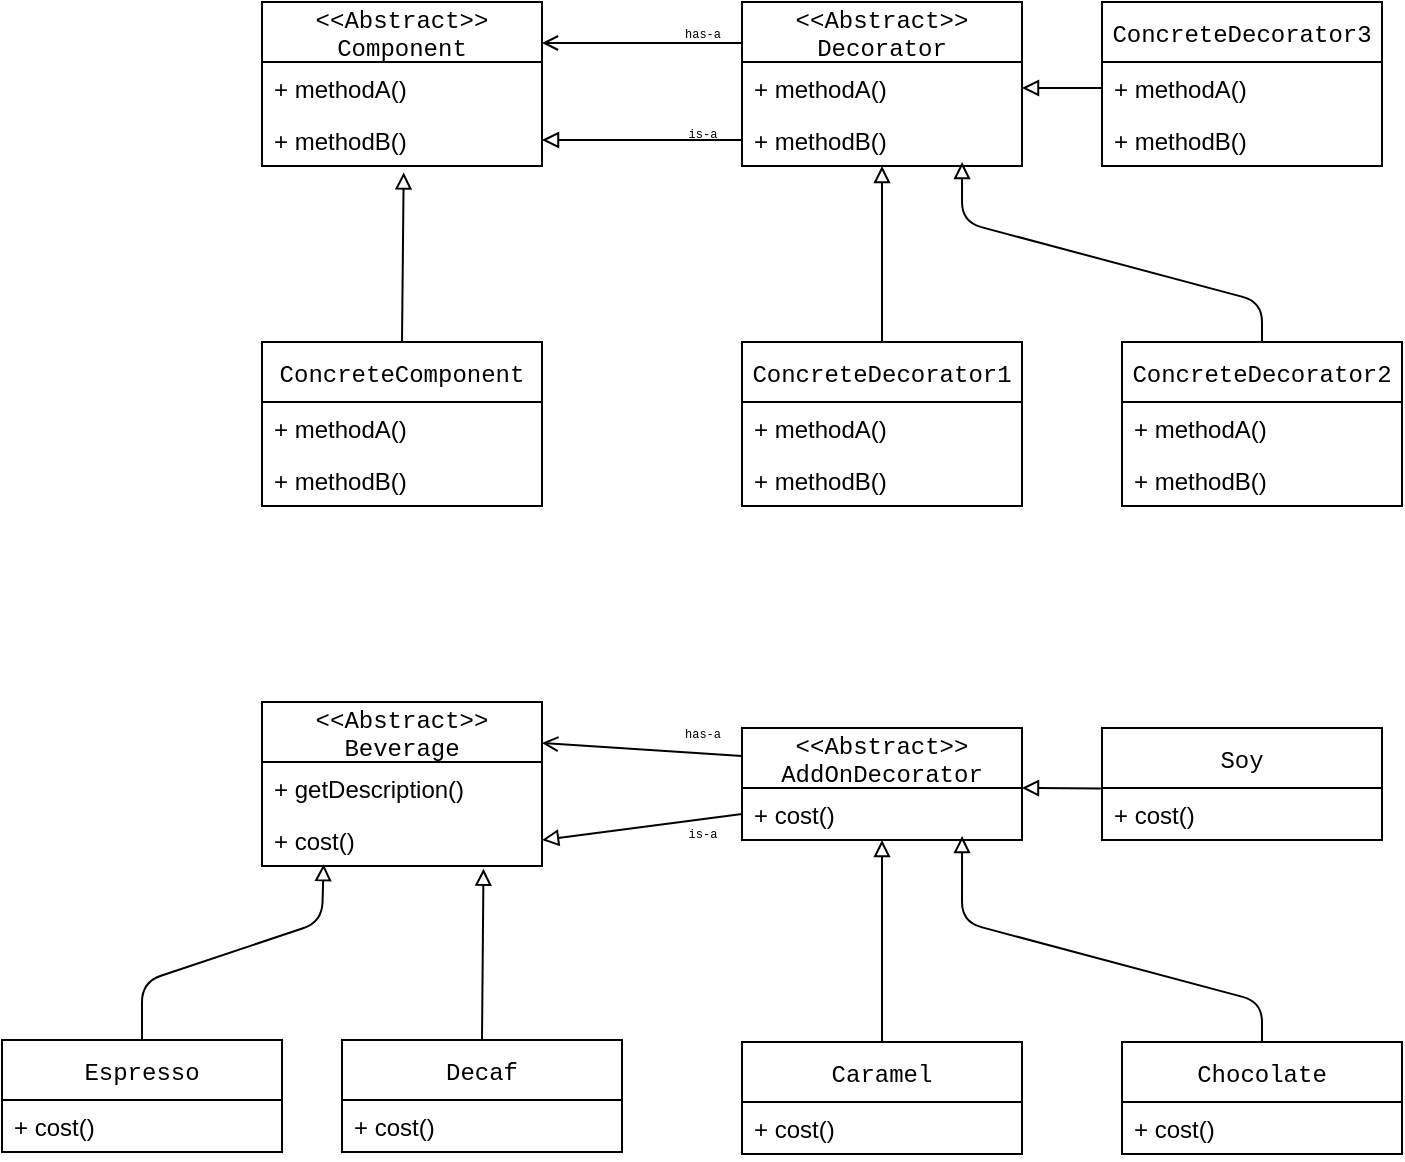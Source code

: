 <mxfile>
    <diagram id="Q10RD3D_7LPt_L3s2CLk" name="Page-1">
        <mxGraphModel dx="360" dy="390" grid="1" gridSize="10" guides="1" tooltips="1" connect="1" arrows="1" fold="1" page="1" pageScale="1" pageWidth="827" pageHeight="1169" math="0" shadow="0">
            <root>
                <mxCell id="0"/>
                <mxCell id="1" parent="0"/>
                <mxCell id="6" value="&lt;&lt;Abstract&gt;&gt;&#10;Component" style="swimlane;fontStyle=0;childLayout=stackLayout;horizontal=1;startSize=30;fillColor=none;horizontalStack=0;resizeParent=1;resizeParentMax=0;resizeLast=0;collapsible=1;marginBottom=0;fontFamily=Courier New;" vertex="1" parent="1">
                    <mxGeometry x="200" y="50" width="140" height="82" as="geometry"/>
                </mxCell>
                <mxCell id="7" value="+ methodA()" style="text;strokeColor=none;fillColor=none;align=left;verticalAlign=top;spacingLeft=4;spacingRight=4;overflow=hidden;rotatable=0;points=[[0,0.5],[1,0.5]];portConstraint=eastwest;" vertex="1" parent="6">
                    <mxGeometry y="30" width="140" height="26" as="geometry"/>
                </mxCell>
                <mxCell id="8" value="+ methodB()" style="text;strokeColor=none;fillColor=none;align=left;verticalAlign=top;spacingLeft=4;spacingRight=4;overflow=hidden;rotatable=0;points=[[0,0.5],[1,0.5]];portConstraint=eastwest;" vertex="1" parent="6">
                    <mxGeometry y="56" width="140" height="26" as="geometry"/>
                </mxCell>
                <mxCell id="14" style="edgeStyle=none;html=1;exitX=0;exitY=0.25;exitDx=0;exitDy=0;entryX=1;entryY=0.25;entryDx=0;entryDy=0;fontFamily=Courier New;endArrow=open;endFill=0;" edge="1" parent="1" source="10" target="6">
                    <mxGeometry relative="1" as="geometry"/>
                </mxCell>
                <mxCell id="10" value="&lt;&lt;Abstract&gt;&gt;&#10;Decorator" style="swimlane;fontStyle=0;childLayout=stackLayout;horizontal=1;startSize=30;fillColor=none;horizontalStack=0;resizeParent=1;resizeParentMax=0;resizeLast=0;collapsible=1;marginBottom=0;fontFamily=Courier New;" vertex="1" parent="1">
                    <mxGeometry x="440" y="50" width="140" height="82" as="geometry"/>
                </mxCell>
                <mxCell id="11" value="+ methodA()" style="text;strokeColor=none;fillColor=none;align=left;verticalAlign=top;spacingLeft=4;spacingRight=4;overflow=hidden;rotatable=0;points=[[0,0.5],[1,0.5]];portConstraint=eastwest;" vertex="1" parent="10">
                    <mxGeometry y="30" width="140" height="26" as="geometry"/>
                </mxCell>
                <mxCell id="12" value="+ methodB()" style="text;strokeColor=none;fillColor=none;align=left;verticalAlign=top;spacingLeft=4;spacingRight=4;overflow=hidden;rotatable=0;points=[[0,0.5],[1,0.5]];portConstraint=eastwest;" vertex="1" parent="10">
                    <mxGeometry y="56" width="140" height="26" as="geometry"/>
                </mxCell>
                <mxCell id="13" style="edgeStyle=none;html=1;exitX=0;exitY=0.5;exitDx=0;exitDy=0;entryX=1;entryY=0.5;entryDx=0;entryDy=0;fontFamily=Courier New;endArrow=block;endFill=0;" edge="1" parent="1" source="12" target="8">
                    <mxGeometry relative="1" as="geometry"/>
                </mxCell>
                <mxCell id="15" value="&lt;font style=&quot;font-size: 6px;&quot;&gt;has-a&lt;/font&gt;" style="text;html=1;align=center;verticalAlign=middle;resizable=0;points=[];autosize=1;strokeColor=none;fillColor=none;fontFamily=Courier New;" vertex="1" parent="1">
                    <mxGeometry x="400" y="50" width="40" height="30" as="geometry"/>
                </mxCell>
                <mxCell id="16" value="&lt;font style=&quot;font-size: 6px;&quot;&gt;is-a&lt;/font&gt;" style="text;html=1;align=center;verticalAlign=middle;resizable=0;points=[];autosize=1;strokeColor=none;fillColor=none;fontFamily=Courier New;" vertex="1" parent="1">
                    <mxGeometry x="400" y="100" width="40" height="30" as="geometry"/>
                </mxCell>
                <mxCell id="20" style="edgeStyle=none;html=1;exitX=0.5;exitY=0;exitDx=0;exitDy=0;entryX=0.506;entryY=1.123;entryDx=0;entryDy=0;entryPerimeter=0;fontFamily=Courier New;fontSize=6;endArrow=block;endFill=0;" edge="1" parent="1" source="17" target="8">
                    <mxGeometry relative="1" as="geometry"/>
                </mxCell>
                <mxCell id="17" value="ConcreteComponent" style="swimlane;fontStyle=0;childLayout=stackLayout;horizontal=1;startSize=30;fillColor=none;horizontalStack=0;resizeParent=1;resizeParentMax=0;resizeLast=0;collapsible=1;marginBottom=0;fontFamily=Courier New;" vertex="1" parent="1">
                    <mxGeometry x="200" y="220" width="140" height="82" as="geometry"/>
                </mxCell>
                <mxCell id="18" value="+ methodA()" style="text;strokeColor=none;fillColor=none;align=left;verticalAlign=top;spacingLeft=4;spacingRight=4;overflow=hidden;rotatable=0;points=[[0,0.5],[1,0.5]];portConstraint=eastwest;" vertex="1" parent="17">
                    <mxGeometry y="30" width="140" height="26" as="geometry"/>
                </mxCell>
                <mxCell id="19" value="+ methodB()" style="text;strokeColor=none;fillColor=none;align=left;verticalAlign=top;spacingLeft=4;spacingRight=4;overflow=hidden;rotatable=0;points=[[0,0.5],[1,0.5]];portConstraint=eastwest;" vertex="1" parent="17">
                    <mxGeometry y="56" width="140" height="26" as="geometry"/>
                </mxCell>
                <mxCell id="30" style="edgeStyle=none;html=1;exitX=0.5;exitY=0;exitDx=0;exitDy=0;fontFamily=Courier New;fontSize=6;endArrow=block;endFill=0;" edge="1" parent="1" source="21" target="12">
                    <mxGeometry relative="1" as="geometry"/>
                </mxCell>
                <mxCell id="21" value="ConcreteDecorator1" style="swimlane;fontStyle=0;childLayout=stackLayout;horizontal=1;startSize=30;fillColor=none;horizontalStack=0;resizeParent=1;resizeParentMax=0;resizeLast=0;collapsible=1;marginBottom=0;fontFamily=Courier New;" vertex="1" parent="1">
                    <mxGeometry x="440" y="220" width="140" height="82" as="geometry"/>
                </mxCell>
                <mxCell id="22" value="+ methodA()" style="text;strokeColor=none;fillColor=none;align=left;verticalAlign=top;spacingLeft=4;spacingRight=4;overflow=hidden;rotatable=0;points=[[0,0.5],[1,0.5]];portConstraint=eastwest;" vertex="1" parent="21">
                    <mxGeometry y="30" width="140" height="26" as="geometry"/>
                </mxCell>
                <mxCell id="23" value="+ methodB()" style="text;strokeColor=none;fillColor=none;align=left;verticalAlign=top;spacingLeft=4;spacingRight=4;overflow=hidden;rotatable=0;points=[[0,0.5],[1,0.5]];portConstraint=eastwest;" vertex="1" parent="21">
                    <mxGeometry y="56" width="140" height="26" as="geometry"/>
                </mxCell>
                <mxCell id="31" style="edgeStyle=none;html=1;exitX=0.5;exitY=0;exitDx=0;exitDy=0;entryX=0.786;entryY=0.923;entryDx=0;entryDy=0;entryPerimeter=0;fontFamily=Courier New;fontSize=6;endArrow=block;endFill=0;" edge="1" parent="1" source="24" target="12">
                    <mxGeometry relative="1" as="geometry">
                        <Array as="points">
                            <mxPoint x="700" y="200"/>
                            <mxPoint x="550" y="160"/>
                        </Array>
                    </mxGeometry>
                </mxCell>
                <mxCell id="24" value="ConcreteDecorator2" style="swimlane;fontStyle=0;childLayout=stackLayout;horizontal=1;startSize=30;fillColor=none;horizontalStack=0;resizeParent=1;resizeParentMax=0;resizeLast=0;collapsible=1;marginBottom=0;fontFamily=Courier New;" vertex="1" parent="1">
                    <mxGeometry x="630" y="220" width="140" height="82" as="geometry"/>
                </mxCell>
                <mxCell id="25" value="+ methodA()" style="text;strokeColor=none;fillColor=none;align=left;verticalAlign=top;spacingLeft=4;spacingRight=4;overflow=hidden;rotatable=0;points=[[0,0.5],[1,0.5]];portConstraint=eastwest;" vertex="1" parent="24">
                    <mxGeometry y="30" width="140" height="26" as="geometry"/>
                </mxCell>
                <mxCell id="26" value="+ methodB()" style="text;strokeColor=none;fillColor=none;align=left;verticalAlign=top;spacingLeft=4;spacingRight=4;overflow=hidden;rotatable=0;points=[[0,0.5],[1,0.5]];portConstraint=eastwest;" vertex="1" parent="24">
                    <mxGeometry y="56" width="140" height="26" as="geometry"/>
                </mxCell>
                <mxCell id="27" value="ConcreteDecorator3" style="swimlane;fontStyle=0;childLayout=stackLayout;horizontal=1;startSize=30;fillColor=none;horizontalStack=0;resizeParent=1;resizeParentMax=0;resizeLast=0;collapsible=1;marginBottom=0;fontFamily=Courier New;" vertex="1" parent="1">
                    <mxGeometry x="620" y="50" width="140" height="82" as="geometry"/>
                </mxCell>
                <mxCell id="28" value="+ methodA()" style="text;strokeColor=none;fillColor=none;align=left;verticalAlign=top;spacingLeft=4;spacingRight=4;overflow=hidden;rotatable=0;points=[[0,0.5],[1,0.5]];portConstraint=eastwest;" vertex="1" parent="27">
                    <mxGeometry y="30" width="140" height="26" as="geometry"/>
                </mxCell>
                <mxCell id="29" value="+ methodB()" style="text;strokeColor=none;fillColor=none;align=left;verticalAlign=top;spacingLeft=4;spacingRight=4;overflow=hidden;rotatable=0;points=[[0,0.5],[1,0.5]];portConstraint=eastwest;" vertex="1" parent="27">
                    <mxGeometry y="56" width="140" height="26" as="geometry"/>
                </mxCell>
                <mxCell id="32" style="edgeStyle=none;html=1;exitX=0;exitY=0.5;exitDx=0;exitDy=0;entryX=1;entryY=0.5;entryDx=0;entryDy=0;fontFamily=Courier New;fontSize=6;endArrow=block;endFill=0;" edge="1" parent="1" source="28" target="11">
                    <mxGeometry relative="1" as="geometry"/>
                </mxCell>
                <mxCell id="137" value="&lt;&lt;Abstract&gt;&gt;&#10;Beverage" style="swimlane;fontStyle=0;childLayout=stackLayout;horizontal=1;startSize=30;fillColor=none;horizontalStack=0;resizeParent=1;resizeParentMax=0;resizeLast=0;collapsible=1;marginBottom=0;fontFamily=Courier New;" vertex="1" parent="1">
                    <mxGeometry x="200" y="400" width="140" height="82" as="geometry"/>
                </mxCell>
                <mxCell id="138" value="+ getDescription()" style="text;strokeColor=none;fillColor=none;align=left;verticalAlign=top;spacingLeft=4;spacingRight=4;overflow=hidden;rotatable=0;points=[[0,0.5],[1,0.5]];portConstraint=eastwest;" vertex="1" parent="137">
                    <mxGeometry y="30" width="140" height="26" as="geometry"/>
                </mxCell>
                <mxCell id="139" value="+ cost()" style="text;strokeColor=none;fillColor=none;align=left;verticalAlign=top;spacingLeft=4;spacingRight=4;overflow=hidden;rotatable=0;points=[[0,0.5],[1,0.5]];portConstraint=eastwest;" vertex="1" parent="137">
                    <mxGeometry y="56" width="140" height="26" as="geometry"/>
                </mxCell>
                <mxCell id="140" style="edgeStyle=none;html=1;exitX=0;exitY=0.25;exitDx=0;exitDy=0;entryX=1;entryY=0.25;entryDx=0;entryDy=0;fontFamily=Courier New;endArrow=open;endFill=0;" edge="1" source="141" target="137" parent="1">
                    <mxGeometry relative="1" as="geometry"/>
                </mxCell>
                <mxCell id="141" value="&lt;&lt;Abstract&gt;&gt;&#10;AddOnDecorator" style="swimlane;fontStyle=0;childLayout=stackLayout;horizontal=1;startSize=30;fillColor=none;horizontalStack=0;resizeParent=1;resizeParentMax=0;resizeLast=0;collapsible=1;marginBottom=0;fontFamily=Courier New;" vertex="1" parent="1">
                    <mxGeometry x="440" y="413" width="140" height="56" as="geometry"/>
                </mxCell>
                <mxCell id="143" value="+ cost()" style="text;strokeColor=none;fillColor=none;align=left;verticalAlign=top;spacingLeft=4;spacingRight=4;overflow=hidden;rotatable=0;points=[[0,0.5],[1,0.5]];portConstraint=eastwest;" vertex="1" parent="141">
                    <mxGeometry y="30" width="140" height="26" as="geometry"/>
                </mxCell>
                <mxCell id="144" style="edgeStyle=none;html=1;exitX=0;exitY=0.5;exitDx=0;exitDy=0;entryX=1;entryY=0.5;entryDx=0;entryDy=0;fontFamily=Courier New;endArrow=block;endFill=0;" edge="1" source="143" target="139" parent="1">
                    <mxGeometry relative="1" as="geometry"/>
                </mxCell>
                <mxCell id="145" value="&lt;font style=&quot;font-size: 6px;&quot;&gt;has-a&lt;/font&gt;" style="text;html=1;align=center;verticalAlign=middle;resizable=0;points=[];autosize=1;strokeColor=none;fillColor=none;fontFamily=Courier New;" vertex="1" parent="1">
                    <mxGeometry x="400" y="400" width="40" height="30" as="geometry"/>
                </mxCell>
                <mxCell id="146" value="&lt;font style=&quot;font-size: 6px;&quot;&gt;is-a&lt;/font&gt;" style="text;html=1;align=center;verticalAlign=middle;resizable=0;points=[];autosize=1;strokeColor=none;fillColor=none;fontFamily=Courier New;" vertex="1" parent="1">
                    <mxGeometry x="400" y="450" width="40" height="30" as="geometry"/>
                </mxCell>
                <mxCell id="147" style="edgeStyle=none;html=1;exitX=0.5;exitY=0;exitDx=0;exitDy=0;entryX=0.22;entryY=0.964;entryDx=0;entryDy=0;entryPerimeter=0;fontFamily=Courier New;fontSize=6;endArrow=block;endFill=0;" edge="1" source="148" target="139" parent="1">
                    <mxGeometry relative="1" as="geometry">
                        <Array as="points">
                            <mxPoint x="140" y="540"/>
                            <mxPoint x="230" y="510"/>
                        </Array>
                    </mxGeometry>
                </mxCell>
                <mxCell id="148" value="Espresso" style="swimlane;fontStyle=0;childLayout=stackLayout;horizontal=1;startSize=30;fillColor=none;horizontalStack=0;resizeParent=1;resizeParentMax=0;resizeLast=0;collapsible=1;marginBottom=0;fontFamily=Courier New;" vertex="1" parent="1">
                    <mxGeometry x="70" y="568.94" width="140" height="56" as="geometry"/>
                </mxCell>
                <mxCell id="149" value="+ cost()" style="text;strokeColor=none;fillColor=none;align=left;verticalAlign=top;spacingLeft=4;spacingRight=4;overflow=hidden;rotatable=0;points=[[0,0.5],[1,0.5]];portConstraint=eastwest;" vertex="1" parent="148">
                    <mxGeometry y="30" width="140" height="26" as="geometry"/>
                </mxCell>
                <mxCell id="151" style="edgeStyle=none;html=1;exitX=0.5;exitY=0;exitDx=0;exitDy=0;fontFamily=Courier New;fontSize=6;endArrow=block;endFill=0;" edge="1" source="152" target="143" parent="1">
                    <mxGeometry relative="1" as="geometry"/>
                </mxCell>
                <mxCell id="152" value="Caramel" style="swimlane;fontStyle=0;childLayout=stackLayout;horizontal=1;startSize=30;fillColor=none;horizontalStack=0;resizeParent=1;resizeParentMax=0;resizeLast=0;collapsible=1;marginBottom=0;fontFamily=Courier New;" vertex="1" parent="1">
                    <mxGeometry x="440" y="570" width="140" height="56" as="geometry"/>
                </mxCell>
                <mxCell id="153" value="+ cost()" style="text;strokeColor=none;fillColor=none;align=left;verticalAlign=top;spacingLeft=4;spacingRight=4;overflow=hidden;rotatable=0;points=[[0,0.5],[1,0.5]];portConstraint=eastwest;" vertex="1" parent="152">
                    <mxGeometry y="30" width="140" height="26" as="geometry"/>
                </mxCell>
                <mxCell id="155" style="edgeStyle=none;html=1;exitX=0.5;exitY=0;exitDx=0;exitDy=0;entryX=0.786;entryY=0.923;entryDx=0;entryDy=0;entryPerimeter=0;fontFamily=Courier New;fontSize=6;endArrow=block;endFill=0;" edge="1" source="156" target="143" parent="1">
                    <mxGeometry relative="1" as="geometry">
                        <Array as="points">
                            <mxPoint x="700" y="550"/>
                            <mxPoint x="550" y="510"/>
                        </Array>
                    </mxGeometry>
                </mxCell>
                <mxCell id="156" value="Chocolate" style="swimlane;fontStyle=0;childLayout=stackLayout;horizontal=1;startSize=30;fillColor=none;horizontalStack=0;resizeParent=1;resizeParentMax=0;resizeLast=0;collapsible=1;marginBottom=0;fontFamily=Courier New;" vertex="1" parent="1">
                    <mxGeometry x="630" y="570" width="140" height="56" as="geometry"/>
                </mxCell>
                <mxCell id="157" value="+ cost()" style="text;strokeColor=none;fillColor=none;align=left;verticalAlign=top;spacingLeft=4;spacingRight=4;overflow=hidden;rotatable=0;points=[[0,0.5],[1,0.5]];portConstraint=eastwest;" vertex="1" parent="156">
                    <mxGeometry y="30" width="140" height="26" as="geometry"/>
                </mxCell>
                <mxCell id="159" value="Soy" style="swimlane;fontStyle=0;childLayout=stackLayout;horizontal=1;startSize=30;fillColor=none;horizontalStack=0;resizeParent=1;resizeParentMax=0;resizeLast=0;collapsible=1;marginBottom=0;fontFamily=Courier New;" vertex="1" parent="1">
                    <mxGeometry x="620" y="413" width="140" height="56" as="geometry"/>
                </mxCell>
                <mxCell id="160" value="+ cost()" style="text;strokeColor=none;fillColor=none;align=left;verticalAlign=top;spacingLeft=4;spacingRight=4;overflow=hidden;rotatable=0;points=[[0,0.5],[1,0.5]];portConstraint=eastwest;" vertex="1" parent="159">
                    <mxGeometry y="30" width="140" height="26" as="geometry"/>
                </mxCell>
                <mxCell id="162" style="edgeStyle=none;html=1;exitX=-0.004;exitY=0.009;exitDx=0;exitDy=0;entryX=1;entryY=0.5;entryDx=0;entryDy=0;fontFamily=Courier New;fontSize=6;endArrow=block;endFill=0;exitPerimeter=0;" edge="1" source="160" parent="1">
                    <mxGeometry relative="1" as="geometry">
                        <mxPoint x="580" y="443" as="targetPoint"/>
                    </mxGeometry>
                </mxCell>
                <mxCell id="163" style="edgeStyle=none;html=1;exitX=0.5;exitY=0;exitDx=0;exitDy=0;entryX=0.791;entryY=1.052;entryDx=0;entryDy=0;entryPerimeter=0;fontFamily=Courier New;fontSize=6;endArrow=block;endFill=0;" edge="1" source="164" parent="1" target="139">
                    <mxGeometry relative="1" as="geometry">
                        <mxPoint x="340.8" y="480.004" as="targetPoint"/>
                    </mxGeometry>
                </mxCell>
                <mxCell id="164" value="Decaf" style="swimlane;fontStyle=0;childLayout=stackLayout;horizontal=1;startSize=30;fillColor=none;horizontalStack=0;resizeParent=1;resizeParentMax=0;resizeLast=0;collapsible=1;marginBottom=0;fontFamily=Courier New;" vertex="1" parent="1">
                    <mxGeometry x="240" y="568.94" width="140" height="56" as="geometry"/>
                </mxCell>
                <mxCell id="165" value="+ cost()" style="text;strokeColor=none;fillColor=none;align=left;verticalAlign=top;spacingLeft=4;spacingRight=4;overflow=hidden;rotatable=0;points=[[0,0.5],[1,0.5]];portConstraint=eastwest;" vertex="1" parent="164">
                    <mxGeometry y="30" width="140" height="26" as="geometry"/>
                </mxCell>
            </root>
        </mxGraphModel>
    </diagram>
</mxfile>